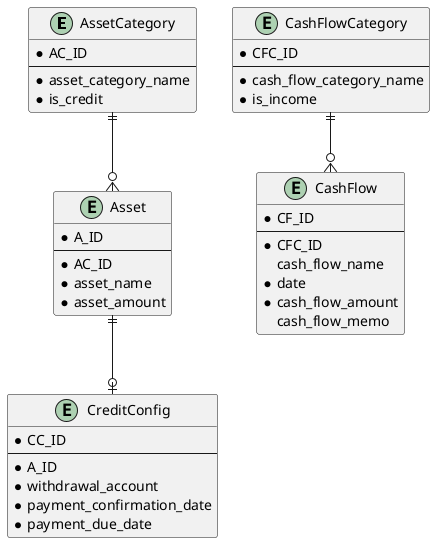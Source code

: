 @startuml models
entity AssetCategory{
    * AC_ID
    --
    * asset_category_name
    * is_credit
}

entity Asset {
    * A_ID
    --
    * AC_ID
    * asset_name
    * asset_amount
}

entity CreditConfig{
    * CC_ID
    --
    * A_ID
    * withdrawal_account
    * payment_confirmation_date
    * payment_due_date
}

entity CashFlowCategory {
    * CFC_ID
    --
    * cash_flow_category_name
    * is_income
}

entity CashFlow {
    * CF_ID
    --
    * CFC_ID
    cash_flow_name
    * date
    * cash_flow_amount
    cash_flow_memo
}

AssetCategory ||--o{ Asset
Asset ||--o| CreditConfig
CashFlowCategory ||--o{CashFlow

@enduml